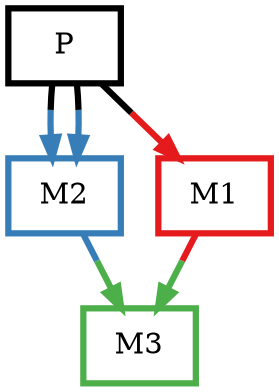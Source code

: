 digraph barS {
	{
		rank=same
	0 [shape=box,penwidth=3,colorscheme=set19,color=0,label="P"]
	}
	{
		rank=same
		3 [shape=box,penwidth=3,colorscheme=set19,color=3,label="M3"]
	}
	2 [shape=box,penwidth=3,colorscheme=set19,color=2,label="M2"]
	1 [shape=box,penwidth=3,colorscheme=set19,color=1,label="M1"]
	2 -> 3 [penwidth=3,colorscheme=set19,color="2;0.5:3"]
	1 -> 3 [penwidth=3,colorscheme=set19,color="1;0.5:3"]
	0 -> 2 [penwidth=3,colorscheme=set19,color="0;0.5:2"]
	0 -> 2 [penwidth=3,colorscheme=set19,color="0;0.5:2"]
	0 -> 1 [penwidth=3,colorscheme=set19,color="0;0.5:1"]
}
